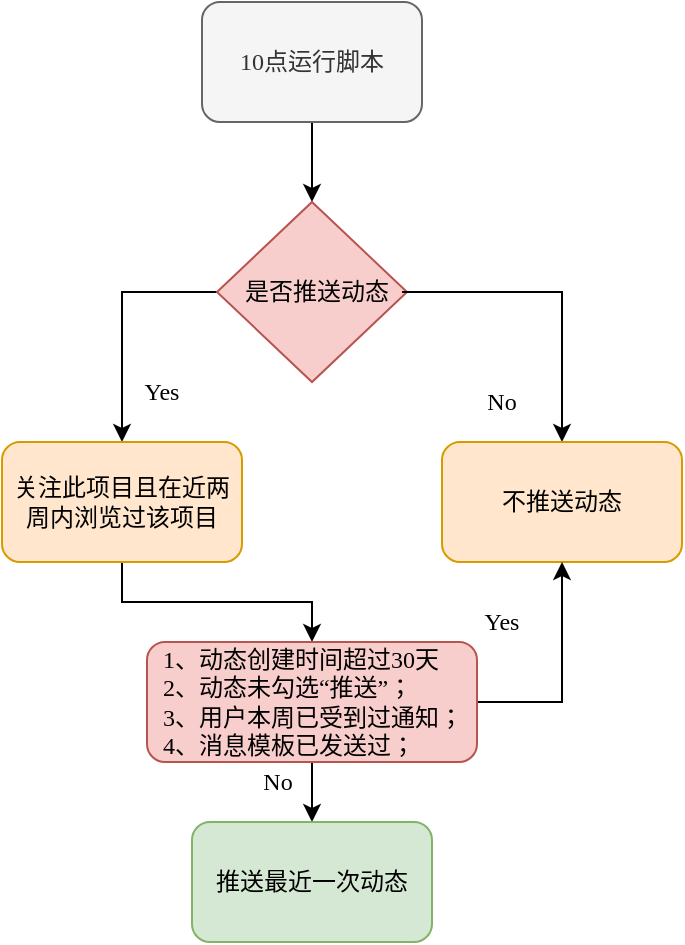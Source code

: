 <mxfile version="13.8.8" type="github">
  <diagram id="QlpivooPiczW2APqJMBy" name="Page-1">
    <mxGraphModel dx="2062" dy="1066" grid="1" gridSize="10" guides="1" tooltips="1" connect="1" arrows="1" fold="1" page="1" pageScale="1" pageWidth="827" pageHeight="1169" math="0" shadow="0">
      <root>
        <mxCell id="0" />
        <mxCell id="1" parent="0" />
        <mxCell id="JF8zU6eetf7OwE7bHXdM-4" style="edgeStyle=orthogonalEdgeStyle;rounded=0;orthogonalLoop=1;jettySize=auto;html=1;" edge="1" parent="1" source="JF8zU6eetf7OwE7bHXdM-1" target="JF8zU6eetf7OwE7bHXdM-3">
          <mxGeometry relative="1" as="geometry" />
        </mxCell>
        <mxCell id="JF8zU6eetf7OwE7bHXdM-1" value="10点运行脚本" style="rounded=1;whiteSpace=wrap;html=1;comic=0;fontFamily=Comic Sans MS;fillColor=#f5f5f5;strokeColor=#666666;fontColor=#333333;" vertex="1" parent="1">
          <mxGeometry x="270" y="280" width="110" height="60" as="geometry" />
        </mxCell>
        <mxCell id="JF8zU6eetf7OwE7bHXdM-7" style="edgeStyle=orthogonalEdgeStyle;rounded=0;orthogonalLoop=1;jettySize=auto;html=1;exitX=0;exitY=0.5;exitDx=0;exitDy=0;" edge="1" parent="1" source="JF8zU6eetf7OwE7bHXdM-3" target="JF8zU6eetf7OwE7bHXdM-6">
          <mxGeometry relative="1" as="geometry" />
        </mxCell>
        <mxCell id="JF8zU6eetf7OwE7bHXdM-3" value="" style="rhombus;whiteSpace=wrap;html=1;comic=0;fillColor=#f8cecc;strokeColor=#b85450;" vertex="1" parent="1">
          <mxGeometry x="277.5" y="380" width="95" height="90" as="geometry" />
        </mxCell>
        <mxCell id="JF8zU6eetf7OwE7bHXdM-10" style="edgeStyle=orthogonalEdgeStyle;rounded=0;orthogonalLoop=1;jettySize=auto;html=1;exitX=1;exitY=0.5;exitDx=0;exitDy=0;entryX=0.5;entryY=0;entryDx=0;entryDy=0;" edge="1" parent="1" source="JF8zU6eetf7OwE7bHXdM-5" target="JF8zU6eetf7OwE7bHXdM-9">
          <mxGeometry relative="1" as="geometry" />
        </mxCell>
        <mxCell id="JF8zU6eetf7OwE7bHXdM-5" value="是否推送动态" style="text;html=1;strokeColor=none;fillColor=none;align=center;verticalAlign=middle;whiteSpace=wrap;rounded=0;comic=0;fontFamily=Comic Sans MS;" vertex="1" parent="1">
          <mxGeometry x="285" y="410" width="85" height="30" as="geometry" />
        </mxCell>
        <mxCell id="JF8zU6eetf7OwE7bHXdM-15" style="edgeStyle=orthogonalEdgeStyle;rounded=0;orthogonalLoop=1;jettySize=auto;html=1;fontFamily=Comic Sans MS;" edge="1" parent="1" source="JF8zU6eetf7OwE7bHXdM-6" target="JF8zU6eetf7OwE7bHXdM-14">
          <mxGeometry relative="1" as="geometry" />
        </mxCell>
        <mxCell id="JF8zU6eetf7OwE7bHXdM-6" value="关注此项目且在近两周内浏览过该项目" style="rounded=1;whiteSpace=wrap;html=1;comic=0;fontFamily=Comic Sans MS;fillColor=#ffe6cc;strokeColor=#d79b00;" vertex="1" parent="1">
          <mxGeometry x="170" y="500" width="120" height="60" as="geometry" />
        </mxCell>
        <mxCell id="JF8zU6eetf7OwE7bHXdM-8" value="&lt;font face=&quot;Comic Sans MS&quot;&gt;Yes&lt;/font&gt;" style="text;html=1;strokeColor=none;fillColor=none;align=center;verticalAlign=middle;whiteSpace=wrap;rounded=0;comic=0;" vertex="1" parent="1">
          <mxGeometry x="230" y="465" width="40" height="20" as="geometry" />
        </mxCell>
        <mxCell id="JF8zU6eetf7OwE7bHXdM-9" value="不推送动态" style="rounded=1;whiteSpace=wrap;html=1;comic=0;fontFamily=Comic Sans MS;fillColor=#ffe6cc;strokeColor=#d79b00;" vertex="1" parent="1">
          <mxGeometry x="390" y="500" width="120" height="60" as="geometry" />
        </mxCell>
        <mxCell id="JF8zU6eetf7OwE7bHXdM-11" value="&lt;font face=&quot;Comic Sans MS&quot;&gt;No&lt;/font&gt;" style="text;html=1;strokeColor=none;fillColor=none;align=center;verticalAlign=middle;whiteSpace=wrap;rounded=0;comic=0;" vertex="1" parent="1">
          <mxGeometry x="400" y="470" width="40" height="20" as="geometry" />
        </mxCell>
        <mxCell id="JF8zU6eetf7OwE7bHXdM-16" style="edgeStyle=orthogonalEdgeStyle;rounded=0;orthogonalLoop=1;jettySize=auto;html=1;fontFamily=Comic Sans MS;entryX=0.5;entryY=1;entryDx=0;entryDy=0;" edge="1" parent="1" source="JF8zU6eetf7OwE7bHXdM-14" target="JF8zU6eetf7OwE7bHXdM-9">
          <mxGeometry relative="1" as="geometry">
            <mxPoint x="470" y="590" as="targetPoint" />
            <Array as="points">
              <mxPoint x="450" y="630" />
            </Array>
          </mxGeometry>
        </mxCell>
        <mxCell id="JF8zU6eetf7OwE7bHXdM-20" style="edgeStyle=orthogonalEdgeStyle;rounded=0;orthogonalLoop=1;jettySize=auto;html=1;exitX=0.5;exitY=1;exitDx=0;exitDy=0;fontFamily=Comic Sans MS;" edge="1" parent="1" source="JF8zU6eetf7OwE7bHXdM-14" target="JF8zU6eetf7OwE7bHXdM-19">
          <mxGeometry relative="1" as="geometry" />
        </mxCell>
        <mxCell id="JF8zU6eetf7OwE7bHXdM-14" value="&lt;div style=&quot;text-align: left&quot;&gt;&lt;span&gt;1、动态创建时间超过30天&lt;/span&gt;&lt;/div&gt;&lt;div style=&quot;text-align: left&quot;&gt;&lt;span&gt;2、动态未勾选“推送”；&lt;/span&gt;&lt;/div&gt;&lt;div style=&quot;text-align: left&quot;&gt;&lt;span&gt;3、用户本周已受到过通知；&lt;/span&gt;&lt;/div&gt;&lt;div style=&quot;text-align: left&quot;&gt;&lt;span&gt;4、消息模板已发送过；&lt;/span&gt;&lt;/div&gt;" style="rounded=1;whiteSpace=wrap;html=1;comic=0;fontFamily=Comic Sans MS;fillColor=#f8cecc;strokeColor=#b85450;" vertex="1" parent="1">
          <mxGeometry x="242.5" y="600" width="165" height="60" as="geometry" />
        </mxCell>
        <mxCell id="JF8zU6eetf7OwE7bHXdM-17" value="&lt;font face=&quot;Comic Sans MS&quot;&gt;Yes&lt;/font&gt;" style="text;html=1;strokeColor=none;fillColor=none;align=center;verticalAlign=middle;whiteSpace=wrap;rounded=0;comic=0;" vertex="1" parent="1">
          <mxGeometry x="400" y="580" width="40" height="20" as="geometry" />
        </mxCell>
        <mxCell id="JF8zU6eetf7OwE7bHXdM-18" value="&lt;font face=&quot;Comic Sans MS&quot;&gt;No&lt;/font&gt;" style="text;html=1;strokeColor=none;fillColor=none;align=center;verticalAlign=middle;whiteSpace=wrap;rounded=0;comic=0;" vertex="1" parent="1">
          <mxGeometry x="287.5" y="660" width="40" height="20" as="geometry" />
        </mxCell>
        <mxCell id="JF8zU6eetf7OwE7bHXdM-19" value="推送最近一次动态" style="rounded=1;whiteSpace=wrap;html=1;comic=0;fontFamily=Comic Sans MS;fillColor=#d5e8d4;strokeColor=#82b366;" vertex="1" parent="1">
          <mxGeometry x="265" y="690" width="120" height="60" as="geometry" />
        </mxCell>
      </root>
    </mxGraphModel>
  </diagram>
</mxfile>

